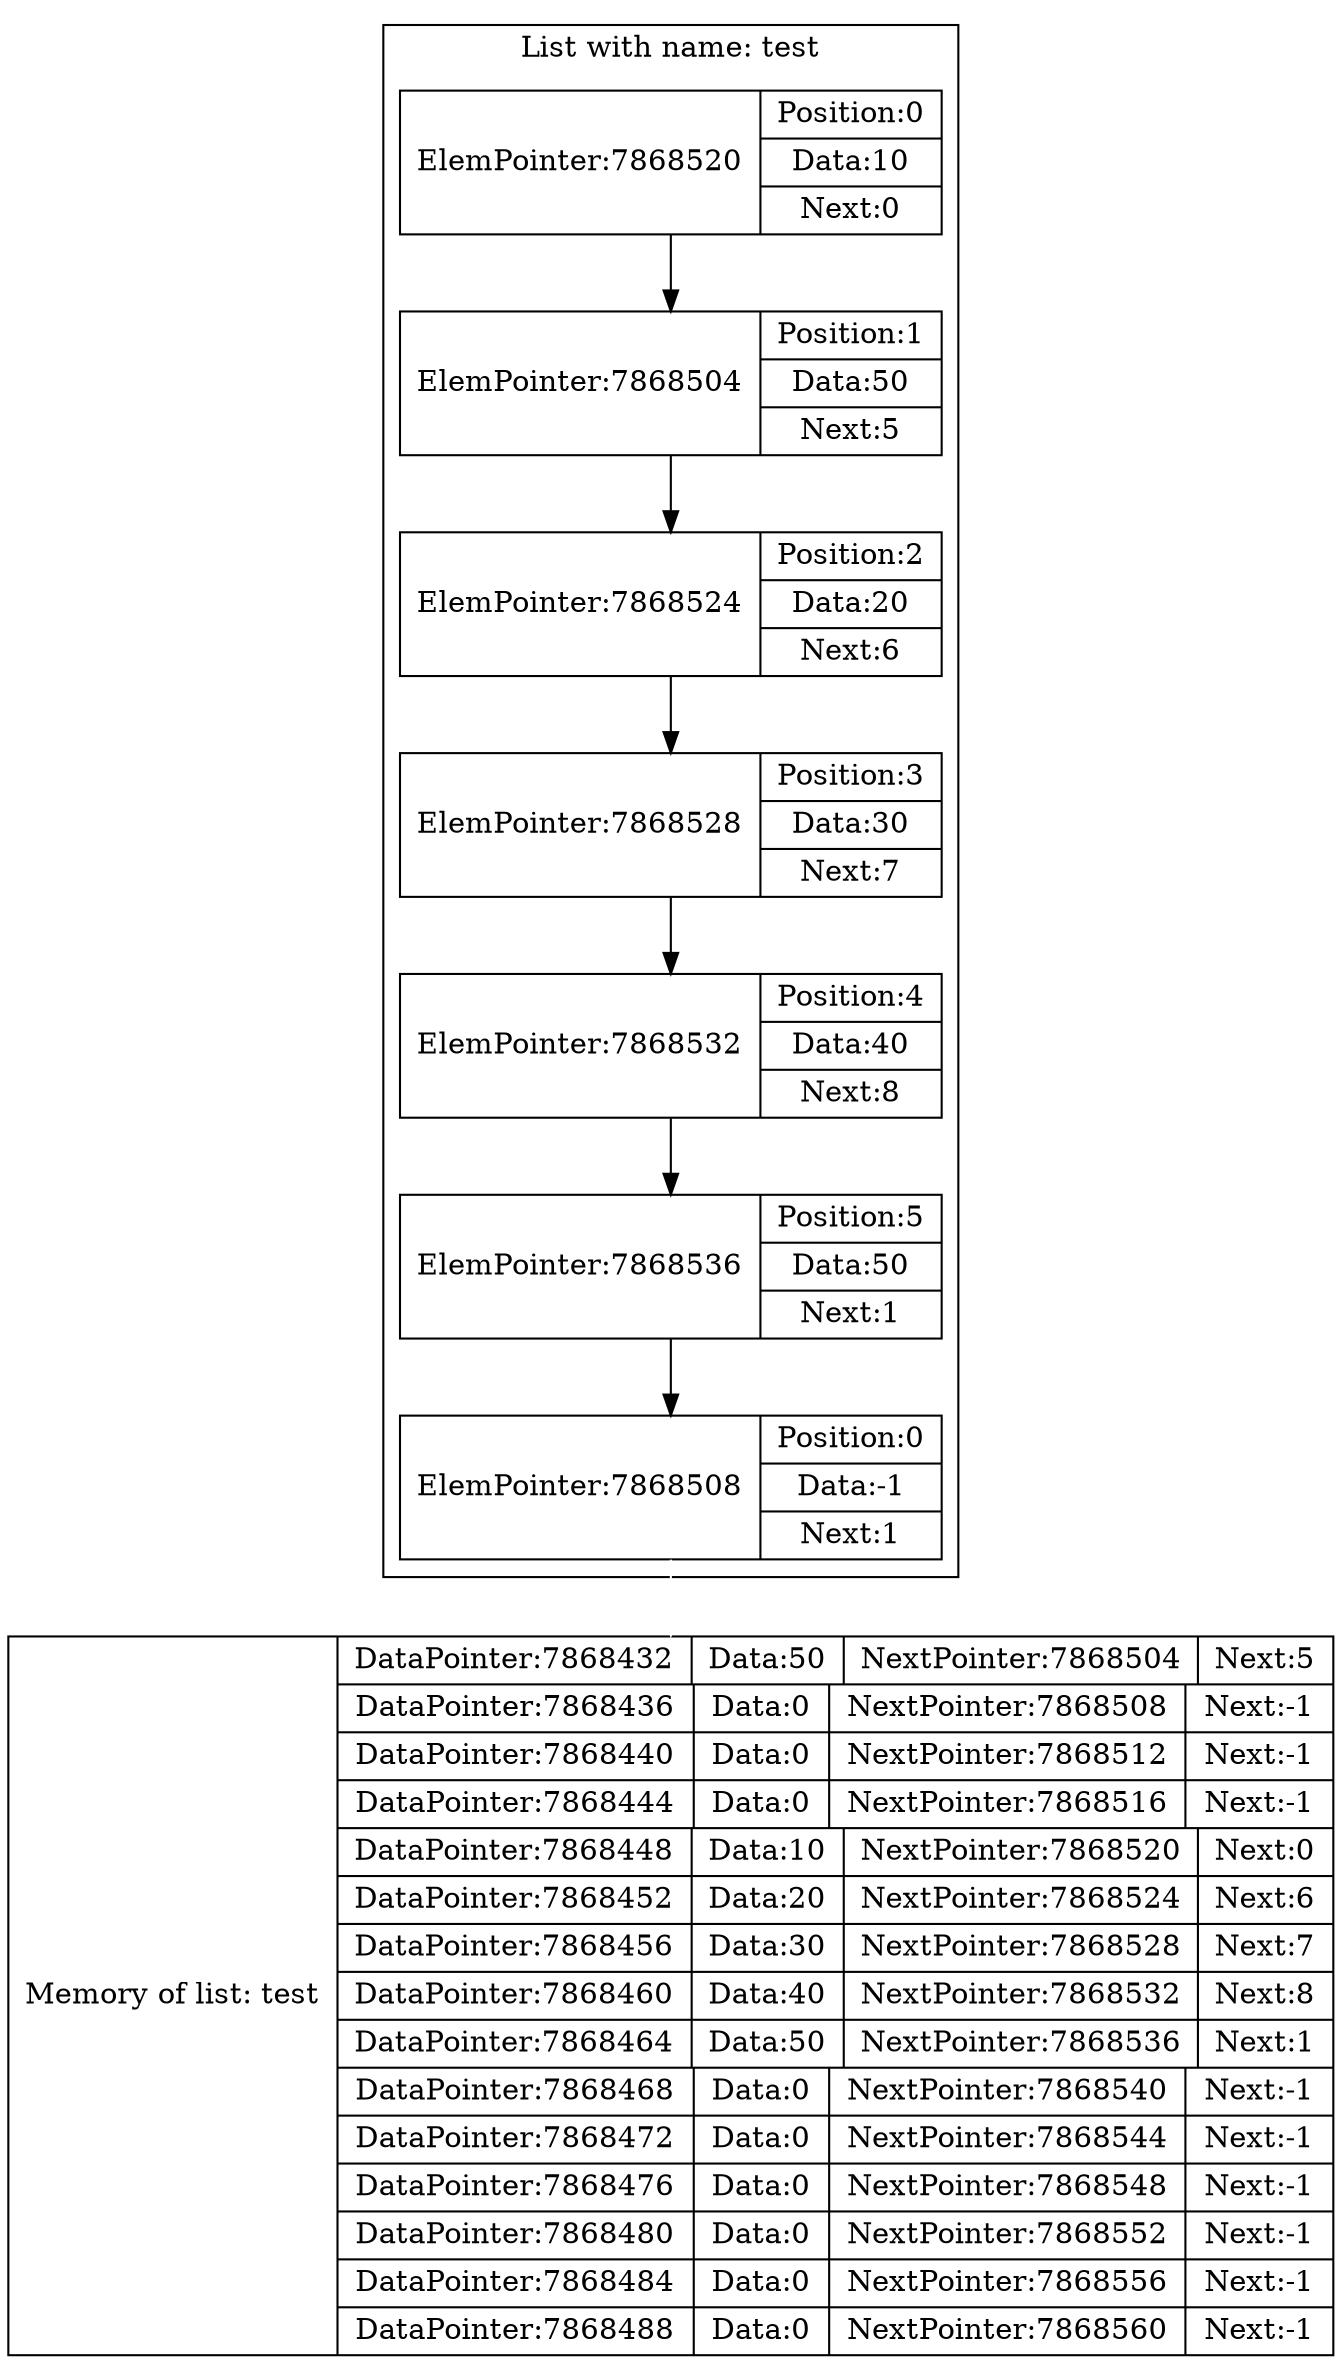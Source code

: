 digraph G{
{
rankdir=LR;
data [shape=record, rankdir=LR,label="{Memory of list: test} | {{DataPointer:
7868432 | Data:
50 | NextPointer:
7868504 | Next:
5}| {DataPointer:
7868436 | Data:
0 | NextPointer:
7868508 | Next:
-1}| {DataPointer:
7868440 | Data:
0 | NextPointer:
7868512 | Next:
-1}| {DataPointer:
7868444 | Data:
0 | NextPointer:
7868516 | Next:
-1}| {DataPointer:
7868448 | Data:
10 | NextPointer:
7868520 | Next:
0}| {DataPointer:
7868452 | Data:
20 | NextPointer:
7868524 | Next:
6}| {DataPointer:
7868456 | Data:
30 | NextPointer:
7868528 | Next:
7}| {DataPointer:
7868460 | Data:
40 | NextPointer:
7868532 | Next:
8}| {DataPointer:
7868464 | Data:
50 | NextPointer:
7868536 | Next:
1}| {DataPointer:
7868468 | Data:
0 | NextPointer:
7868540 | Next:
-1}| {DataPointer:
7868472 | Data:
0 | NextPointer:
7868544 | Next:
-1}| {DataPointer:
7868476 | Data:
0 | NextPointer:
7868548 | Next:
-1}| {DataPointer:
7868480 | Data:
0 | NextPointer:
7868552 | Next:
-1}| {DataPointer:
7868484 | Data:
0 | NextPointer:
7868556 | Next:
-1}| {DataPointer:
7868488 | Data:
0 | NextPointer:
7868560 | Next:
-1}}"];
subgraph clusterlist {
0 [shape=record, label="ElemPointer:
7868520 | {Position
:0 | Data:
10 | Next:
0}"];
1 [shape=record, label="ElemPointer:
7868504 | {Position
:50 | Data:
5 | Next:
0}"];
0->1
1 [shape=record, label="ElemPointer:
7868504 | {Position
:1 | Data:
50 | Next:
5}"];
2 [shape=record, label="ElemPointer:
7868524 | {Position
:20 | Data:
6 | Next:
5}"];
1->2
2 [shape=record, label="ElemPointer:
7868524 | {Position
:2 | Data:
20 | Next:
6}"];
3 [shape=record, label="ElemPointer:
7868528 | {Position
:30 | Data:
7 | Next:
6}"];
2->3
3 [shape=record, label="ElemPointer:
7868528 | {Position
:3 | Data:
30 | Next:
7}"];
4 [shape=record, label="ElemPointer:
7868532 | {Position
:40 | Data:
8 | Next:
7}"];
3->4
4 [shape=record, label="ElemPointer:
7868532 | {Position
:4 | Data:
40 | Next:
8}"];
5 [shape=record, label="ElemPointer:
7868536 | {Position
:50 | Data:
1 | Next:
8}"];
4->5
5 [shape=record, label="ElemPointer:
7868536 | {Position
:5 | Data:
50 | Next:
1}"];
6 [shape=record, label="ElemPointer:
7868508 | {Position
:0 | Data:
-1 | Next:
1}"];
5->6
label = "List with name: test"}
}
{
edge[color=white]
6->data}
}
